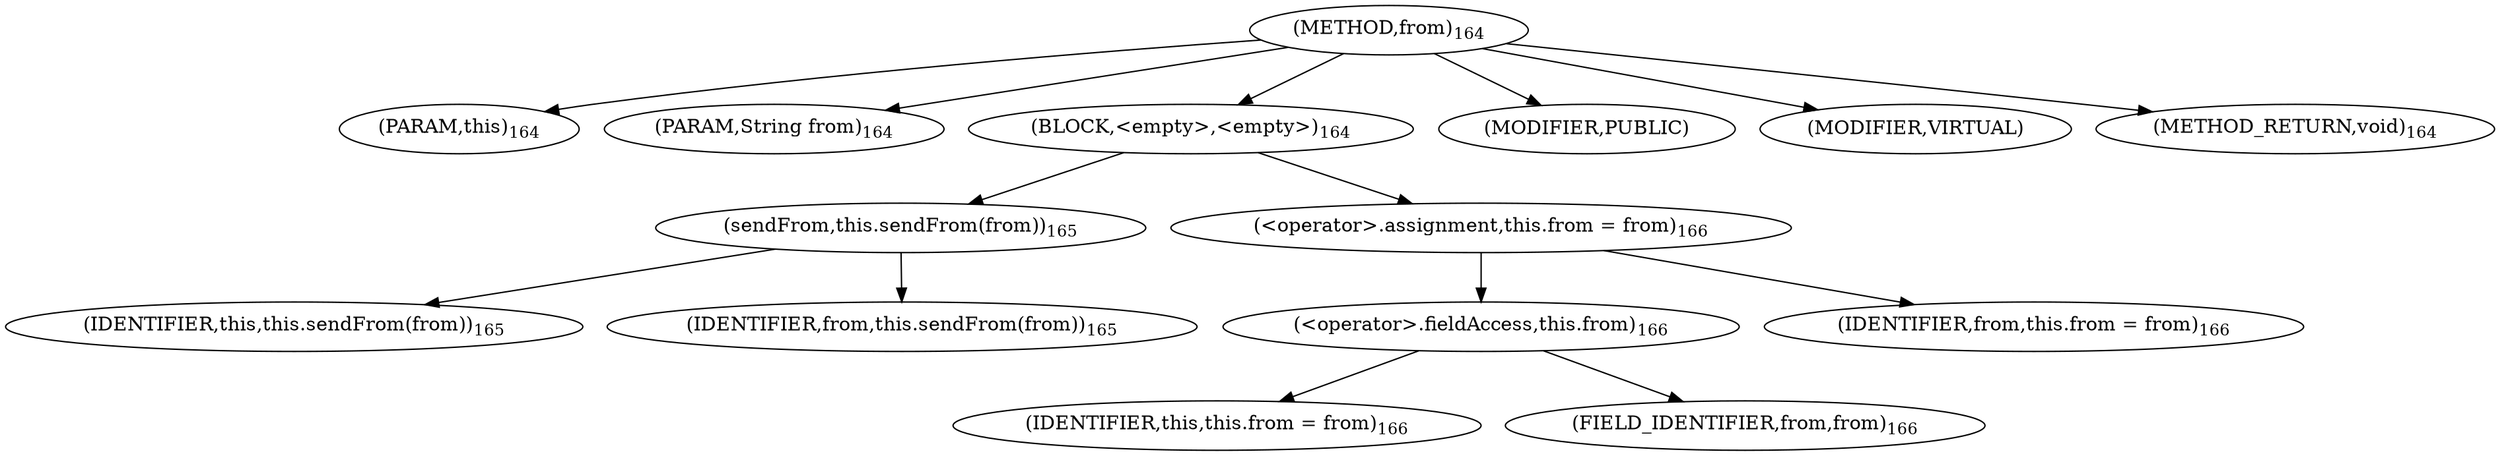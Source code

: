 digraph "from" {  
"215" [label = <(METHOD,from)<SUB>164</SUB>> ]
"11" [label = <(PARAM,this)<SUB>164</SUB>> ]
"216" [label = <(PARAM,String from)<SUB>164</SUB>> ]
"217" [label = <(BLOCK,&lt;empty&gt;,&lt;empty&gt;)<SUB>164</SUB>> ]
"218" [label = <(sendFrom,this.sendFrom(from))<SUB>165</SUB>> ]
"10" [label = <(IDENTIFIER,this,this.sendFrom(from))<SUB>165</SUB>> ]
"219" [label = <(IDENTIFIER,from,this.sendFrom(from))<SUB>165</SUB>> ]
"220" [label = <(&lt;operator&gt;.assignment,this.from = from)<SUB>166</SUB>> ]
"221" [label = <(&lt;operator&gt;.fieldAccess,this.from)<SUB>166</SUB>> ]
"12" [label = <(IDENTIFIER,this,this.from = from)<SUB>166</SUB>> ]
"222" [label = <(FIELD_IDENTIFIER,from,from)<SUB>166</SUB>> ]
"223" [label = <(IDENTIFIER,from,this.from = from)<SUB>166</SUB>> ]
"224" [label = <(MODIFIER,PUBLIC)> ]
"225" [label = <(MODIFIER,VIRTUAL)> ]
"226" [label = <(METHOD_RETURN,void)<SUB>164</SUB>> ]
  "215" -> "11" 
  "215" -> "216" 
  "215" -> "217" 
  "215" -> "224" 
  "215" -> "225" 
  "215" -> "226" 
  "217" -> "218" 
  "217" -> "220" 
  "218" -> "10" 
  "218" -> "219" 
  "220" -> "221" 
  "220" -> "223" 
  "221" -> "12" 
  "221" -> "222" 
}

